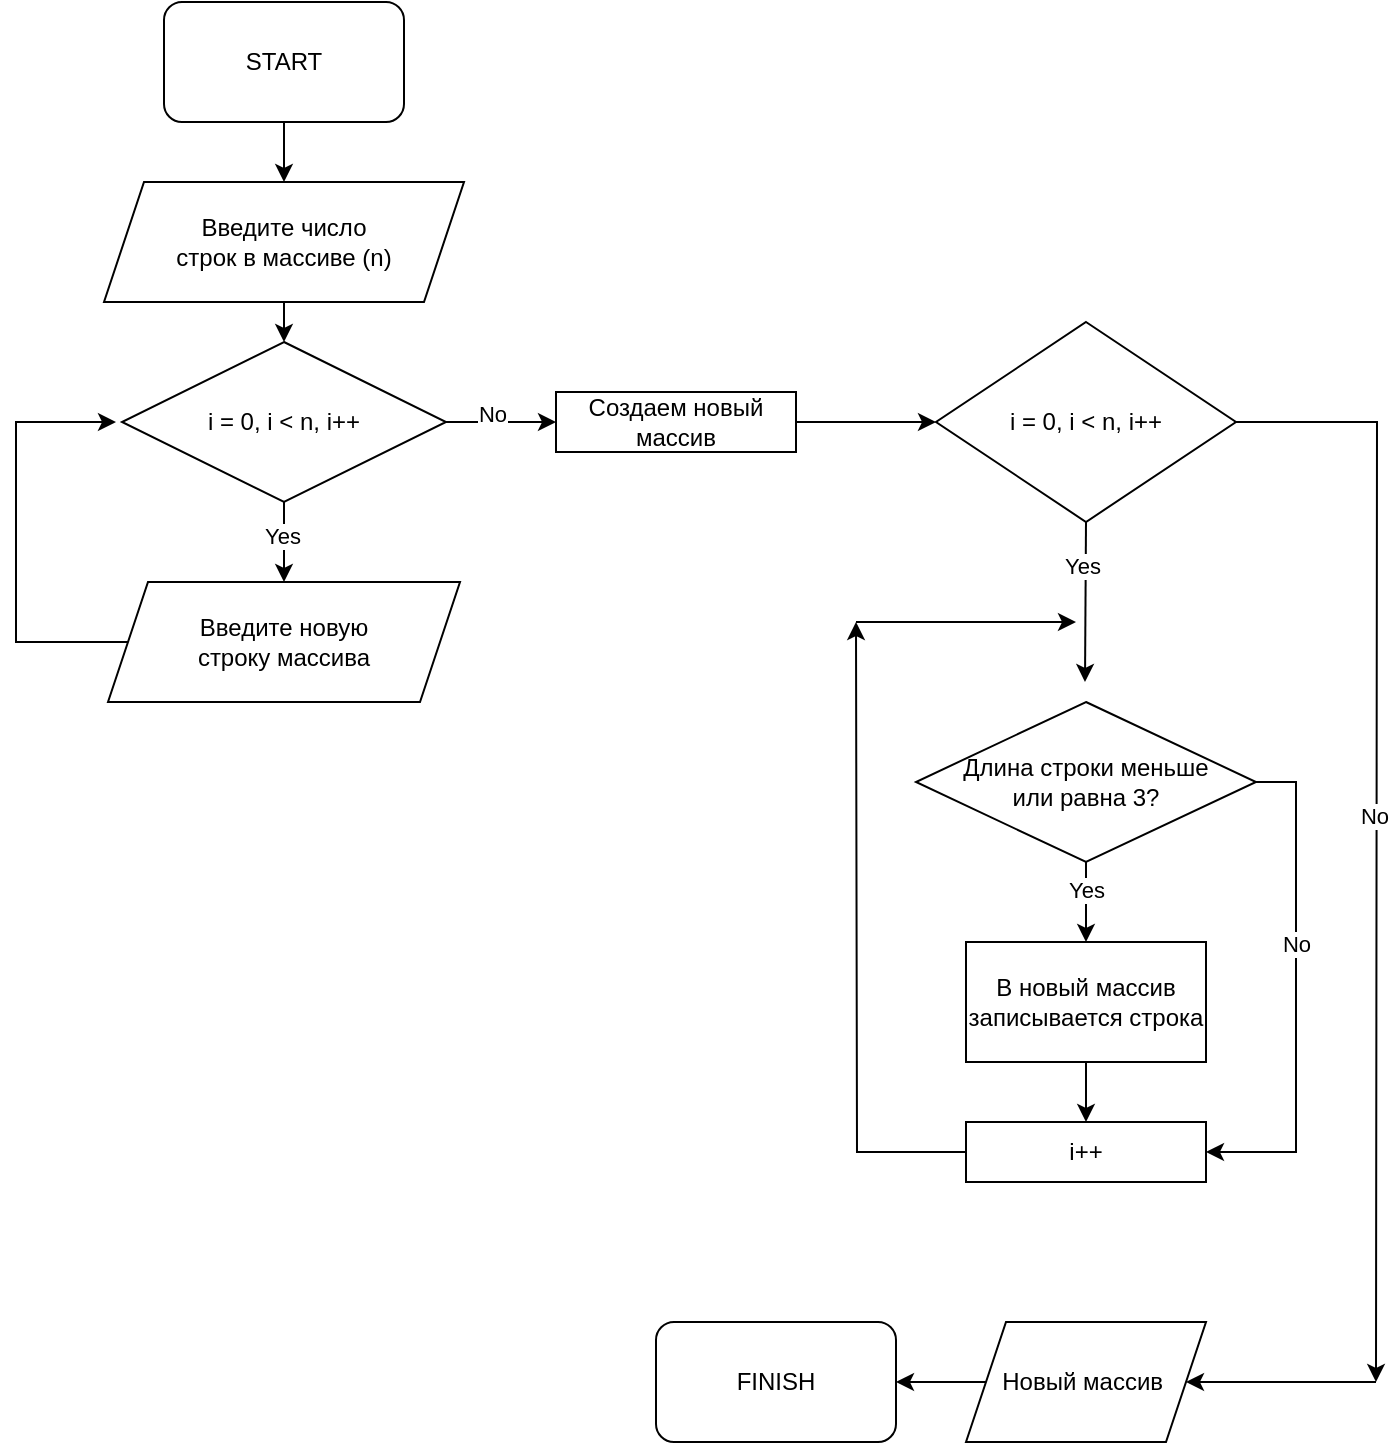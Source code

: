 <mxfile version="21.1.1" type="device">
  <diagram name="Страница 1" id="EIxkYdj5dhO1ferifiJY">
    <mxGraphModel dx="1386" dy="721" grid="1" gridSize="10" guides="1" tooltips="1" connect="1" arrows="1" fold="1" page="1" pageScale="1" pageWidth="827" pageHeight="1169" math="0" shadow="0">
      <root>
        <mxCell id="0" />
        <mxCell id="1" parent="0" />
        <mxCell id="sGwsStLBmDeVwQH7AnKf-3" value="" style="edgeStyle=orthogonalEdgeStyle;rounded=0;orthogonalLoop=1;jettySize=auto;html=1;" edge="1" parent="1" source="sGwsStLBmDeVwQH7AnKf-1">
          <mxGeometry relative="1" as="geometry">
            <mxPoint x="244" y="120" as="targetPoint" />
          </mxGeometry>
        </mxCell>
        <mxCell id="sGwsStLBmDeVwQH7AnKf-1" value="START" style="rounded=1;whiteSpace=wrap;html=1;" vertex="1" parent="1">
          <mxGeometry x="184" y="30" width="120" height="60" as="geometry" />
        </mxCell>
        <mxCell id="sGwsStLBmDeVwQH7AnKf-6" value="" style="edgeStyle=orthogonalEdgeStyle;rounded=0;orthogonalLoop=1;jettySize=auto;html=1;" edge="1" parent="1">
          <mxGeometry relative="1" as="geometry">
            <mxPoint x="244" y="170" as="sourcePoint" />
            <mxPoint x="244" y="200" as="targetPoint" />
          </mxGeometry>
        </mxCell>
        <mxCell id="sGwsStLBmDeVwQH7AnKf-9" value="" style="edgeStyle=orthogonalEdgeStyle;rounded=0;orthogonalLoop=1;jettySize=auto;html=1;" edge="1" parent="1" source="sGwsStLBmDeVwQH7AnKf-7" target="sGwsStLBmDeVwQH7AnKf-8">
          <mxGeometry relative="1" as="geometry" />
        </mxCell>
        <mxCell id="sGwsStLBmDeVwQH7AnKf-15" value="Yes" style="edgeLabel;html=1;align=center;verticalAlign=middle;resizable=0;points=[];" vertex="1" connectable="0" parent="sGwsStLBmDeVwQH7AnKf-9">
          <mxGeometry x="-0.167" y="-1" relative="1" as="geometry">
            <mxPoint as="offset" />
          </mxGeometry>
        </mxCell>
        <mxCell id="sGwsStLBmDeVwQH7AnKf-35" value="" style="edgeStyle=orthogonalEdgeStyle;rounded=0;orthogonalLoop=1;jettySize=auto;html=1;" edge="1" parent="1" source="sGwsStLBmDeVwQH7AnKf-7" target="sGwsStLBmDeVwQH7AnKf-34">
          <mxGeometry relative="1" as="geometry" />
        </mxCell>
        <mxCell id="sGwsStLBmDeVwQH7AnKf-37" value="No" style="edgeLabel;html=1;align=center;verticalAlign=middle;resizable=0;points=[];" vertex="1" connectable="0" parent="sGwsStLBmDeVwQH7AnKf-35">
          <mxGeometry x="-0.164" y="4" relative="1" as="geometry">
            <mxPoint as="offset" />
          </mxGeometry>
        </mxCell>
        <mxCell id="sGwsStLBmDeVwQH7AnKf-7" value="i = 0, i &amp;lt; n, i++" style="rhombus;whiteSpace=wrap;html=1;" vertex="1" parent="1">
          <mxGeometry x="163" y="200" width="162" height="80" as="geometry" />
        </mxCell>
        <mxCell id="sGwsStLBmDeVwQH7AnKf-18" style="edgeStyle=orthogonalEdgeStyle;rounded=0;orthogonalLoop=1;jettySize=auto;html=1;" edge="1" parent="1" source="sGwsStLBmDeVwQH7AnKf-8">
          <mxGeometry relative="1" as="geometry">
            <mxPoint x="160" y="240" as="targetPoint" />
            <Array as="points">
              <mxPoint x="110" y="350" />
              <mxPoint x="110" y="240" />
            </Array>
          </mxGeometry>
        </mxCell>
        <mxCell id="sGwsStLBmDeVwQH7AnKf-8" value="Введите новую &lt;br&gt;строку массива" style="shape=parallelogram;perimeter=parallelogramPerimeter;whiteSpace=wrap;html=1;fixedSize=1;" vertex="1" parent="1">
          <mxGeometry x="156" y="320" width="176" height="60" as="geometry" />
        </mxCell>
        <mxCell id="sGwsStLBmDeVwQH7AnKf-10" value="Введите число&lt;br style=&quot;border-color: var(--border-color);&quot;&gt;строк в массиве (n)" style="shape=parallelogram;perimeter=parallelogramPerimeter;whiteSpace=wrap;html=1;fixedSize=1;" vertex="1" parent="1">
          <mxGeometry x="154" y="120" width="180" height="60" as="geometry" />
        </mxCell>
        <mxCell id="sGwsStLBmDeVwQH7AnKf-23" value="" style="edgeStyle=orthogonalEdgeStyle;rounded=0;orthogonalLoop=1;jettySize=auto;html=1;" edge="1" parent="1" source="sGwsStLBmDeVwQH7AnKf-19" target="sGwsStLBmDeVwQH7AnKf-22">
          <mxGeometry relative="1" as="geometry" />
        </mxCell>
        <mxCell id="sGwsStLBmDeVwQH7AnKf-24" value="Yes" style="edgeLabel;html=1;align=center;verticalAlign=middle;resizable=0;points=[];" vertex="1" connectable="0" parent="sGwsStLBmDeVwQH7AnKf-23">
          <mxGeometry x="-0.333" y="4" relative="1" as="geometry">
            <mxPoint x="-4" as="offset" />
          </mxGeometry>
        </mxCell>
        <mxCell id="sGwsStLBmDeVwQH7AnKf-32" style="edgeStyle=orthogonalEdgeStyle;rounded=0;orthogonalLoop=1;jettySize=auto;html=1;entryX=1;entryY=0.5;entryDx=0;entryDy=0;" edge="1" parent="1" source="sGwsStLBmDeVwQH7AnKf-19" target="sGwsStLBmDeVwQH7AnKf-25">
          <mxGeometry relative="1" as="geometry">
            <Array as="points">
              <mxPoint x="750" y="420" />
              <mxPoint x="750" y="605" />
            </Array>
          </mxGeometry>
        </mxCell>
        <mxCell id="sGwsStLBmDeVwQH7AnKf-33" value="No" style="edgeLabel;html=1;align=center;verticalAlign=middle;resizable=0;points=[];" vertex="1" connectable="0" parent="sGwsStLBmDeVwQH7AnKf-32">
          <mxGeometry x="-0.192" relative="1" as="geometry">
            <mxPoint as="offset" />
          </mxGeometry>
        </mxCell>
        <mxCell id="sGwsStLBmDeVwQH7AnKf-19" value="Длина строки меньше &lt;br&gt;или равна 3?" style="rhombus;whiteSpace=wrap;html=1;" vertex="1" parent="1">
          <mxGeometry x="560" y="380" width="170" height="80" as="geometry" />
        </mxCell>
        <mxCell id="sGwsStLBmDeVwQH7AnKf-26" value="" style="edgeStyle=orthogonalEdgeStyle;rounded=0;orthogonalLoop=1;jettySize=auto;html=1;" edge="1" parent="1" source="sGwsStLBmDeVwQH7AnKf-22" target="sGwsStLBmDeVwQH7AnKf-25">
          <mxGeometry relative="1" as="geometry" />
        </mxCell>
        <mxCell id="sGwsStLBmDeVwQH7AnKf-22" value="В новый массив записывается строка" style="whiteSpace=wrap;html=1;" vertex="1" parent="1">
          <mxGeometry x="585" y="500" width="120" height="60" as="geometry" />
        </mxCell>
        <mxCell id="sGwsStLBmDeVwQH7AnKf-27" style="edgeStyle=orthogonalEdgeStyle;rounded=0;orthogonalLoop=1;jettySize=auto;html=1;" edge="1" parent="1" source="sGwsStLBmDeVwQH7AnKf-25">
          <mxGeometry relative="1" as="geometry">
            <mxPoint x="530" y="340" as="targetPoint" />
          </mxGeometry>
        </mxCell>
        <mxCell id="sGwsStLBmDeVwQH7AnKf-25" value="i++" style="whiteSpace=wrap;html=1;" vertex="1" parent="1">
          <mxGeometry x="585" y="590" width="120" height="30" as="geometry" />
        </mxCell>
        <mxCell id="sGwsStLBmDeVwQH7AnKf-28" value="" style="endArrow=classic;html=1;rounded=0;" edge="1" parent="1">
          <mxGeometry width="50" height="50" relative="1" as="geometry">
            <mxPoint x="530" y="340" as="sourcePoint" />
            <mxPoint x="640" y="340" as="targetPoint" />
          </mxGeometry>
        </mxCell>
        <mxCell id="sGwsStLBmDeVwQH7AnKf-31" value="" style="endArrow=classic;html=1;rounded=0;exitX=0.5;exitY=1;exitDx=0;exitDy=0;" edge="1" parent="1" source="sGwsStLBmDeVwQH7AnKf-38">
          <mxGeometry width="50" height="50" relative="1" as="geometry">
            <mxPoint x="644.5" y="310" as="sourcePoint" />
            <mxPoint x="644.5" y="370" as="targetPoint" />
          </mxGeometry>
        </mxCell>
        <mxCell id="sGwsStLBmDeVwQH7AnKf-40" value="Yes" style="edgeLabel;html=1;align=center;verticalAlign=middle;resizable=0;points=[];" vertex="1" connectable="0" parent="sGwsStLBmDeVwQH7AnKf-31">
          <mxGeometry x="-0.45" y="-2" relative="1" as="geometry">
            <mxPoint as="offset" />
          </mxGeometry>
        </mxCell>
        <mxCell id="sGwsStLBmDeVwQH7AnKf-39" value="" style="edgeStyle=orthogonalEdgeStyle;rounded=0;orthogonalLoop=1;jettySize=auto;html=1;" edge="1" parent="1" source="sGwsStLBmDeVwQH7AnKf-34" target="sGwsStLBmDeVwQH7AnKf-38">
          <mxGeometry relative="1" as="geometry" />
        </mxCell>
        <mxCell id="sGwsStLBmDeVwQH7AnKf-34" value="Создаем новый массив" style="whiteSpace=wrap;html=1;" vertex="1" parent="1">
          <mxGeometry x="380" y="225" width="120" height="30" as="geometry" />
        </mxCell>
        <mxCell id="sGwsStLBmDeVwQH7AnKf-43" style="edgeStyle=orthogonalEdgeStyle;rounded=0;orthogonalLoop=1;jettySize=auto;html=1;" edge="1" parent="1" source="sGwsStLBmDeVwQH7AnKf-38">
          <mxGeometry relative="1" as="geometry">
            <mxPoint x="790" y="720" as="targetPoint" />
          </mxGeometry>
        </mxCell>
        <mxCell id="sGwsStLBmDeVwQH7AnKf-48" value="No" style="edgeLabel;html=1;align=center;verticalAlign=middle;resizable=0;points=[];" vertex="1" connectable="0" parent="sGwsStLBmDeVwQH7AnKf-43">
          <mxGeometry x="-0.029" y="-2" relative="1" as="geometry">
            <mxPoint as="offset" />
          </mxGeometry>
        </mxCell>
        <mxCell id="sGwsStLBmDeVwQH7AnKf-38" value="i = 0, i &amp;lt; n, i++" style="rhombus;whiteSpace=wrap;html=1;" vertex="1" parent="1">
          <mxGeometry x="570" y="190" width="150" height="100" as="geometry" />
        </mxCell>
        <mxCell id="sGwsStLBmDeVwQH7AnKf-47" value="" style="edgeStyle=orthogonalEdgeStyle;rounded=0;orthogonalLoop=1;jettySize=auto;html=1;" edge="1" parent="1" source="sGwsStLBmDeVwQH7AnKf-44" target="sGwsStLBmDeVwQH7AnKf-46">
          <mxGeometry relative="1" as="geometry" />
        </mxCell>
        <mxCell id="sGwsStLBmDeVwQH7AnKf-44" value="Новый массив&amp;nbsp;" style="shape=parallelogram;perimeter=parallelogramPerimeter;whiteSpace=wrap;html=1;fixedSize=1;" vertex="1" parent="1">
          <mxGeometry x="585" y="690" width="120" height="60" as="geometry" />
        </mxCell>
        <mxCell id="sGwsStLBmDeVwQH7AnKf-45" value="" style="endArrow=classic;html=1;rounded=0;entryX=1;entryY=0.5;entryDx=0;entryDy=0;" edge="1" parent="1" target="sGwsStLBmDeVwQH7AnKf-44">
          <mxGeometry width="50" height="50" relative="1" as="geometry">
            <mxPoint x="790" y="720" as="sourcePoint" />
            <mxPoint x="810" y="680" as="targetPoint" />
          </mxGeometry>
        </mxCell>
        <mxCell id="sGwsStLBmDeVwQH7AnKf-46" value="FINISH" style="rounded=1;whiteSpace=wrap;html=1;" vertex="1" parent="1">
          <mxGeometry x="430" y="690" width="120" height="60" as="geometry" />
        </mxCell>
      </root>
    </mxGraphModel>
  </diagram>
</mxfile>
